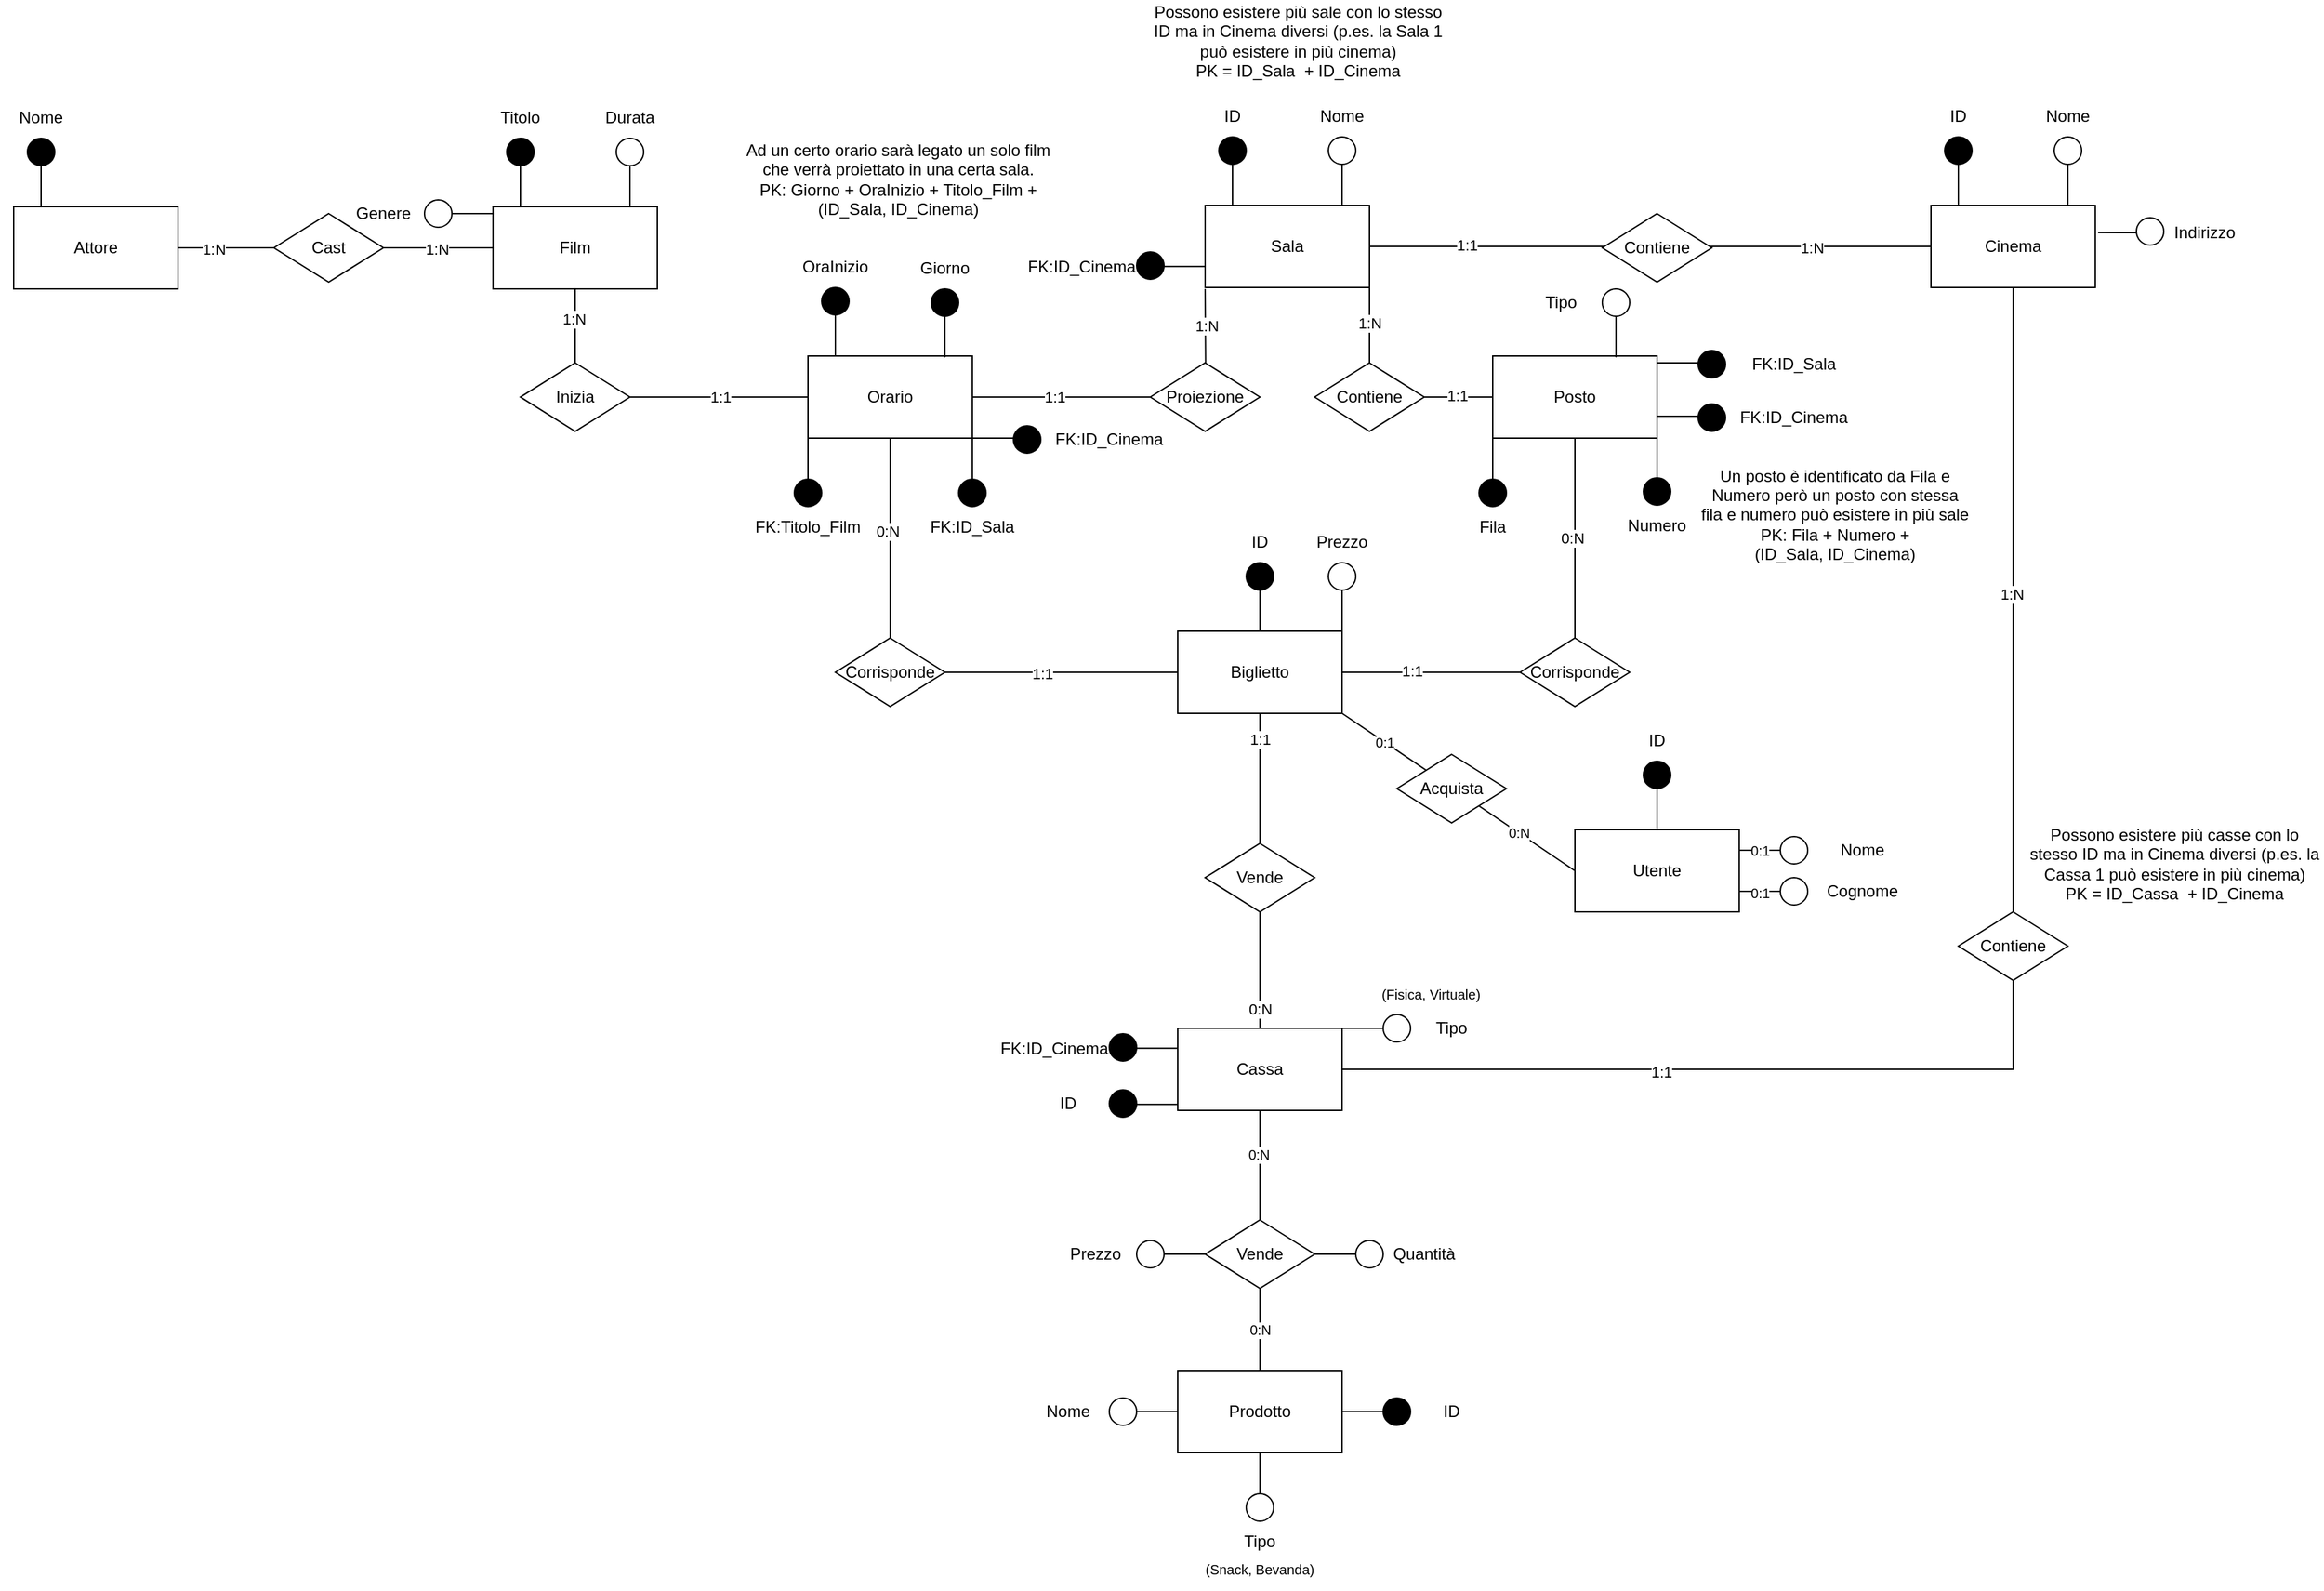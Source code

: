 <mxfile version="20.3.3" type="device"><diagram id="wFkquymltkzX7S7YUnjY" name="Pagina-1"><mxGraphModel dx="2620" dy="2234" grid="1" gridSize="10" guides="1" tooltips="1" connect="1" arrows="1" fold="1" page="1" pageScale="1" pageWidth="827" pageHeight="1169" math="0" shadow="0"><root><mxCell id="0"/><mxCell id="1" parent="0"/><mxCell id="ZTzvMHWbxm_uOTDRTk4E-1" value="Film" style="rounded=0;whiteSpace=wrap;html=1;" vertex="1" parent="1"><mxGeometry x="-80" y="130" width="120" height="60" as="geometry"/></mxCell><mxCell id="ZTzvMHWbxm_uOTDRTk4E-2" value="Sala" style="rounded=0;whiteSpace=wrap;html=1;" vertex="1" parent="1"><mxGeometry x="440" y="129" width="120" height="60" as="geometry"/></mxCell><mxCell id="ZTzvMHWbxm_uOTDRTk4E-3" value="Cassa" style="rounded=0;whiteSpace=wrap;html=1;" vertex="1" parent="1"><mxGeometry x="420" y="730" width="120" height="60" as="geometry"/></mxCell><mxCell id="ZTzvMHWbxm_uOTDRTk4E-4" value="Biglietto" style="rounded=0;whiteSpace=wrap;html=1;" vertex="1" parent="1"><mxGeometry x="420" y="440" width="120" height="60" as="geometry"/></mxCell><mxCell id="ZTzvMHWbxm_uOTDRTk4E-5" value="Orario" style="rounded=0;whiteSpace=wrap;html=1;" vertex="1" parent="1"><mxGeometry x="150" y="239" width="120" height="60" as="geometry"/></mxCell><mxCell id="ZTzvMHWbxm_uOTDRTk4E-6" value="Prodotto" style="rounded=0;whiteSpace=wrap;html=1;" vertex="1" parent="1"><mxGeometry x="420" y="980" width="120" height="60" as="geometry"/></mxCell><mxCell id="ZTzvMHWbxm_uOTDRTk4E-7" value="Utente" style="rounded=0;whiteSpace=wrap;html=1;" vertex="1" parent="1"><mxGeometry x="710" y="585" width="120" height="60" as="geometry"/></mxCell><mxCell id="ZTzvMHWbxm_uOTDRTk4E-8" value="" style="endArrow=none;html=1;rounded=0;" edge="1" parent="1"><mxGeometry width="50" height="50" relative="1" as="geometry"><mxPoint x="-60" y="130" as="sourcePoint"/><mxPoint x="-60" y="100" as="targetPoint"/></mxGeometry></mxCell><mxCell id="ZTzvMHWbxm_uOTDRTk4E-9" value="" style="ellipse;whiteSpace=wrap;html=1;aspect=fixed;fillColor=#000000;" vertex="1" parent="1"><mxGeometry x="-70" y="80" width="20" height="20" as="geometry"/></mxCell><mxCell id="ZTzvMHWbxm_uOTDRTk4E-10" value="Titolo" style="text;html=1;strokeColor=none;fillColor=none;align=center;verticalAlign=middle;whiteSpace=wrap;rounded=0;" vertex="1" parent="1"><mxGeometry x="-90" y="50" width="60" height="30" as="geometry"/></mxCell><mxCell id="ZTzvMHWbxm_uOTDRTk4E-12" value="" style="endArrow=none;html=1;rounded=0;" edge="1" parent="1"><mxGeometry width="50" height="50" relative="1" as="geometry"><mxPoint x="20" y="130" as="sourcePoint"/><mxPoint x="20" y="100" as="targetPoint"/></mxGeometry></mxCell><mxCell id="ZTzvMHWbxm_uOTDRTk4E-13" value="" style="ellipse;whiteSpace=wrap;html=1;aspect=fixed;" vertex="1" parent="1"><mxGeometry x="10" y="80" width="20" height="20" as="geometry"/></mxCell><mxCell id="ZTzvMHWbxm_uOTDRTk4E-14" value="Durata" style="text;html=1;strokeColor=none;fillColor=none;align=center;verticalAlign=middle;whiteSpace=wrap;rounded=0;" vertex="1" parent="1"><mxGeometry x="-10" y="50" width="60" height="30" as="geometry"/></mxCell><mxCell id="ZTzvMHWbxm_uOTDRTk4E-16" value="" style="ellipse;whiteSpace=wrap;html=1;aspect=fixed;" vertex="1" parent="1"><mxGeometry x="-130" y="125" width="20" height="20" as="geometry"/></mxCell><mxCell id="ZTzvMHWbxm_uOTDRTk4E-17" value="Genere" style="text;html=1;strokeColor=none;fillColor=none;align=center;verticalAlign=middle;whiteSpace=wrap;rounded=0;" vertex="1" parent="1"><mxGeometry x="-190" y="120" width="60" height="30" as="geometry"/></mxCell><mxCell id="ZTzvMHWbxm_uOTDRTk4E-18" value="" style="endArrow=none;html=1;rounded=0;" edge="1" parent="1"><mxGeometry width="50" height="50" relative="1" as="geometry"><mxPoint x="-110" y="135" as="sourcePoint"/><mxPoint x="-80" y="135" as="targetPoint"/></mxGeometry></mxCell><mxCell id="ZTzvMHWbxm_uOTDRTk4E-20" value="Attore" style="rounded=0;whiteSpace=wrap;html=1;" vertex="1" parent="1"><mxGeometry x="-430" y="130" width="120" height="60" as="geometry"/></mxCell><mxCell id="ZTzvMHWbxm_uOTDRTk4E-23" value="" style="endArrow=none;html=1;rounded=0;" edge="1" parent="1"><mxGeometry width="50" height="50" relative="1" as="geometry"><mxPoint x="-410" y="130" as="sourcePoint"/><mxPoint x="-410" y="100" as="targetPoint"/></mxGeometry></mxCell><mxCell id="ZTzvMHWbxm_uOTDRTk4E-24" value="" style="ellipse;whiteSpace=wrap;html=1;aspect=fixed;fillColor=#000000;" vertex="1" parent="1"><mxGeometry x="-420" y="80" width="20" height="20" as="geometry"/></mxCell><mxCell id="ZTzvMHWbxm_uOTDRTk4E-25" value="Nome" style="text;html=1;strokeColor=none;fillColor=none;align=center;verticalAlign=middle;whiteSpace=wrap;rounded=0;" vertex="1" parent="1"><mxGeometry x="-440" y="50" width="60" height="30" as="geometry"/></mxCell><mxCell id="ZTzvMHWbxm_uOTDRTk4E-26" value="" style="endArrow=none;html=1;rounded=0;exitX=1;exitY=0.5;exitDx=0;exitDy=0;entryX=0;entryY=0.5;entryDx=0;entryDy=0;" edge="1" parent="1" source="ZTzvMHWbxm_uOTDRTk4E-20" target="ZTzvMHWbxm_uOTDRTk4E-1"><mxGeometry width="50" height="50" relative="1" as="geometry"><mxPoint x="20" y="330" as="sourcePoint"/><mxPoint x="70" y="280" as="targetPoint"/></mxGeometry></mxCell><mxCell id="ZTzvMHWbxm_uOTDRTk4E-29" value="1:N" style="edgeLabel;html=1;align=center;verticalAlign=middle;resizable=0;points=[];" vertex="1" connectable="0" parent="ZTzvMHWbxm_uOTDRTk4E-26"><mxGeometry x="-0.776" y="2" relative="1" as="geometry"><mxPoint y="3" as="offset"/></mxGeometry></mxCell><mxCell id="ZTzvMHWbxm_uOTDRTk4E-30" value="1:N" style="edgeLabel;html=1;align=center;verticalAlign=middle;resizable=0;points=[];" vertex="1" connectable="0" parent="ZTzvMHWbxm_uOTDRTk4E-26"><mxGeometry x="0.645" y="-1" relative="1" as="geometry"><mxPoint as="offset"/></mxGeometry></mxCell><mxCell id="ZTzvMHWbxm_uOTDRTk4E-27" value="Cast" style="rhombus;whiteSpace=wrap;html=1;" vertex="1" parent="1"><mxGeometry x="-240" y="135" width="80" height="50" as="geometry"/></mxCell><mxCell id="ZTzvMHWbxm_uOTDRTk4E-31" value="" style="endArrow=none;html=1;rounded=0;" edge="1" parent="1"><mxGeometry width="50" height="50" relative="1" as="geometry"><mxPoint x="540" y="129" as="sourcePoint"/><mxPoint x="540" y="99" as="targetPoint"/></mxGeometry></mxCell><mxCell id="ZTzvMHWbxm_uOTDRTk4E-32" value="" style="ellipse;whiteSpace=wrap;html=1;aspect=fixed;" vertex="1" parent="1"><mxGeometry x="530" y="79" width="20" height="20" as="geometry"/></mxCell><mxCell id="ZTzvMHWbxm_uOTDRTk4E-33" value="Nome" style="text;html=1;strokeColor=none;fillColor=none;align=center;verticalAlign=middle;whiteSpace=wrap;rounded=0;" vertex="1" parent="1"><mxGeometry x="510" y="49" width="60" height="30" as="geometry"/></mxCell><mxCell id="ZTzvMHWbxm_uOTDRTk4E-34" value="" style="endArrow=none;html=1;rounded=0;" edge="1" parent="1"><mxGeometry width="50" height="50" relative="1" as="geometry"><mxPoint x="460" y="129" as="sourcePoint"/><mxPoint x="460" y="99" as="targetPoint"/></mxGeometry></mxCell><mxCell id="ZTzvMHWbxm_uOTDRTk4E-35" value="" style="ellipse;whiteSpace=wrap;html=1;aspect=fixed;fillColor=#000000;" vertex="1" parent="1"><mxGeometry x="450" y="79" width="20" height="20" as="geometry"/></mxCell><mxCell id="ZTzvMHWbxm_uOTDRTk4E-36" value="ID" style="text;html=1;strokeColor=none;fillColor=none;align=center;verticalAlign=middle;whiteSpace=wrap;rounded=0;" vertex="1" parent="1"><mxGeometry x="430" y="49" width="60" height="30" as="geometry"/></mxCell><mxCell id="ZTzvMHWbxm_uOTDRTk4E-37" value="Cinema" style="rounded=0;whiteSpace=wrap;html=1;" vertex="1" parent="1"><mxGeometry x="970" y="129" width="120" height="60" as="geometry"/></mxCell><mxCell id="ZTzvMHWbxm_uOTDRTk4E-38" value="" style="endArrow=none;html=1;rounded=0;" edge="1" parent="1"><mxGeometry width="50" height="50" relative="1" as="geometry"><mxPoint x="1070" y="129" as="sourcePoint"/><mxPoint x="1070" y="99" as="targetPoint"/></mxGeometry></mxCell><mxCell id="ZTzvMHWbxm_uOTDRTk4E-39" value="" style="ellipse;whiteSpace=wrap;html=1;aspect=fixed;" vertex="1" parent="1"><mxGeometry x="1060" y="79" width="20" height="20" as="geometry"/></mxCell><mxCell id="ZTzvMHWbxm_uOTDRTk4E-40" value="Nome" style="text;html=1;strokeColor=none;fillColor=none;align=center;verticalAlign=middle;whiteSpace=wrap;rounded=0;" vertex="1" parent="1"><mxGeometry x="1040" y="49" width="60" height="30" as="geometry"/></mxCell><mxCell id="ZTzvMHWbxm_uOTDRTk4E-41" value="" style="endArrow=none;html=1;rounded=0;" edge="1" parent="1"><mxGeometry width="50" height="50" relative="1" as="geometry"><mxPoint x="990" y="129" as="sourcePoint"/><mxPoint x="990" y="99" as="targetPoint"/></mxGeometry></mxCell><mxCell id="ZTzvMHWbxm_uOTDRTk4E-42" value="" style="ellipse;whiteSpace=wrap;html=1;aspect=fixed;fillColor=#000000;" vertex="1" parent="1"><mxGeometry x="980" y="79" width="20" height="20" as="geometry"/></mxCell><mxCell id="ZTzvMHWbxm_uOTDRTk4E-43" value="ID" style="text;html=1;strokeColor=none;fillColor=none;align=center;verticalAlign=middle;whiteSpace=wrap;rounded=0;" vertex="1" parent="1"><mxGeometry x="960" y="49" width="60" height="30" as="geometry"/></mxCell><mxCell id="ZTzvMHWbxm_uOTDRTk4E-44" value="" style="endArrow=none;html=1;rounded=0;exitX=1.017;exitY=0.331;exitDx=0;exitDy=0;exitPerimeter=0;" edge="1" parent="1" source="ZTzvMHWbxm_uOTDRTk4E-37"><mxGeometry width="50" height="50" relative="1" as="geometry"><mxPoint x="1090" y="259" as="sourcePoint"/><mxPoint x="1120" y="149" as="targetPoint"/></mxGeometry></mxCell><mxCell id="ZTzvMHWbxm_uOTDRTk4E-45" value="" style="ellipse;whiteSpace=wrap;html=1;aspect=fixed;" vertex="1" parent="1"><mxGeometry x="1120" y="138" width="20" height="20" as="geometry"/></mxCell><mxCell id="ZTzvMHWbxm_uOTDRTk4E-46" value="Indirizzo" style="text;html=1;strokeColor=none;fillColor=none;align=center;verticalAlign=middle;whiteSpace=wrap;rounded=0;" vertex="1" parent="1"><mxGeometry x="1140" y="134" width="60" height="30" as="geometry"/></mxCell><mxCell id="ZTzvMHWbxm_uOTDRTk4E-51" value="Possono esistere più sale con lo stesso ID ma in Cinema diversi (p.es. la Sala 1 può esistere in più cinema)&lt;br&gt;PK = ID_Sala&amp;nbsp; + ID_Cinema" style="text;html=1;strokeColor=none;fillColor=none;align=center;verticalAlign=middle;whiteSpace=wrap;rounded=0;" vertex="1" parent="1"><mxGeometry x="400" y="-21" width="216" height="60" as="geometry"/></mxCell><mxCell id="ZTzvMHWbxm_uOTDRTk4E-54" value="FK:ID_Cinema" style="text;html=1;strokeColor=none;fillColor=none;align=center;verticalAlign=middle;whiteSpace=wrap;rounded=0;" vertex="1" parent="1"><mxGeometry x="320" y="159" width="60" height="30" as="geometry"/></mxCell><mxCell id="ZTzvMHWbxm_uOTDRTk4E-55" value="" style="endArrow=none;html=1;rounded=0;" edge="1" parent="1"><mxGeometry width="50" height="50" relative="1" as="geometry"><mxPoint x="170" y="239" as="sourcePoint"/><mxPoint x="170" y="209" as="targetPoint"/></mxGeometry></mxCell><mxCell id="ZTzvMHWbxm_uOTDRTk4E-56" value="" style="ellipse;whiteSpace=wrap;html=1;aspect=fixed;fillColor=#000000;" vertex="1" parent="1"><mxGeometry x="160" y="189" width="20" height="20" as="geometry"/></mxCell><mxCell id="ZTzvMHWbxm_uOTDRTk4E-57" value="OraInizio" style="text;html=1;strokeColor=none;fillColor=none;align=center;verticalAlign=middle;whiteSpace=wrap;rounded=0;" vertex="1" parent="1"><mxGeometry x="140" y="159" width="60" height="30" as="geometry"/></mxCell><mxCell id="ZTzvMHWbxm_uOTDRTk4E-59" value="" style="endArrow=none;html=1;rounded=0;exitX=1;exitY=0.5;exitDx=0;exitDy=0;edgeStyle=orthogonalEdgeStyle;" edge="1" parent="1" source="ZTzvMHWbxm_uOTDRTk4E-5"><mxGeometry width="50" height="50" relative="1" as="geometry"><mxPoint x="450" y="350" as="sourcePoint"/><mxPoint x="440" y="190" as="targetPoint"/></mxGeometry></mxCell><mxCell id="ZTzvMHWbxm_uOTDRTk4E-65" value="1:N" style="edgeLabel;html=1;align=center;verticalAlign=middle;resizable=0;points=[];" vertex="1" connectable="0" parent="ZTzvMHWbxm_uOTDRTk4E-59"><mxGeometry x="0.786" y="-1" relative="1" as="geometry"><mxPoint as="offset"/></mxGeometry></mxCell><mxCell id="ZTzvMHWbxm_uOTDRTk4E-67" value="1:1" style="edgeLabel;html=1;align=center;verticalAlign=middle;resizable=0;points=[];" vertex="1" connectable="0" parent="ZTzvMHWbxm_uOTDRTk4E-59"><mxGeometry x="-0.521" y="-2" relative="1" as="geometry"><mxPoint y="-2" as="offset"/></mxGeometry></mxCell><mxCell id="ZTzvMHWbxm_uOTDRTk4E-60" value="" style="endArrow=none;html=1;rounded=0;exitX=0;exitY=0.5;exitDx=0;exitDy=0;entryX=0.5;entryY=1;entryDx=0;entryDy=0;edgeStyle=orthogonalEdgeStyle;" edge="1" parent="1" source="ZTzvMHWbxm_uOTDRTk4E-5" target="ZTzvMHWbxm_uOTDRTk4E-1"><mxGeometry width="50" height="50" relative="1" as="geometry"><mxPoint x="320" y="340" as="sourcePoint"/><mxPoint x="370" y="290" as="targetPoint"/></mxGeometry></mxCell><mxCell id="ZTzvMHWbxm_uOTDRTk4E-64" value="1:N" style="edgeLabel;html=1;align=center;verticalAlign=middle;resizable=0;points=[];" vertex="1" connectable="0" parent="ZTzvMHWbxm_uOTDRTk4E-60"><mxGeometry x="0.827" y="-3" relative="1" as="geometry"><mxPoint x="-4" as="offset"/></mxGeometry></mxCell><mxCell id="ZTzvMHWbxm_uOTDRTk4E-66" value="1:1" style="edgeLabel;html=1;align=center;verticalAlign=middle;resizable=0;points=[];" vertex="1" connectable="0" parent="ZTzvMHWbxm_uOTDRTk4E-60"><mxGeometry x="-0.485" relative="1" as="geometry"><mxPoint as="offset"/></mxGeometry></mxCell><mxCell id="ZTzvMHWbxm_uOTDRTk4E-61" value="Inizia" style="rhombus;whiteSpace=wrap;html=1;" vertex="1" parent="1"><mxGeometry x="-60" y="244" width="80" height="50" as="geometry"/></mxCell><mxCell id="ZTzvMHWbxm_uOTDRTk4E-62" value="Proiezione" style="rhombus;whiteSpace=wrap;html=1;" vertex="1" parent="1"><mxGeometry x="400" y="244" width="80" height="50" as="geometry"/></mxCell><mxCell id="ZTzvMHWbxm_uOTDRTk4E-71" value="" style="endArrow=none;html=1;rounded=0;" edge="1" parent="1"><mxGeometry width="50" height="50" relative="1" as="geometry"><mxPoint x="270" y="329" as="sourcePoint"/><mxPoint x="270" y="299" as="targetPoint"/></mxGeometry></mxCell><mxCell id="ZTzvMHWbxm_uOTDRTk4E-72" value="" style="ellipse;whiteSpace=wrap;html=1;aspect=fixed;fillColor=#000000;" vertex="1" parent="1"><mxGeometry x="260" y="329" width="20" height="20" as="geometry"/></mxCell><mxCell id="ZTzvMHWbxm_uOTDRTk4E-73" value="" style="endArrow=none;html=1;rounded=0;" edge="1" parent="1"><mxGeometry width="50" height="50" relative="1" as="geometry"><mxPoint x="150" y="329" as="sourcePoint"/><mxPoint x="150" y="299" as="targetPoint"/></mxGeometry></mxCell><mxCell id="ZTzvMHWbxm_uOTDRTk4E-74" value="" style="ellipse;whiteSpace=wrap;html=1;aspect=fixed;fillColor=#000000;" vertex="1" parent="1"><mxGeometry x="140" y="329" width="20" height="20" as="geometry"/></mxCell><mxCell id="ZTzvMHWbxm_uOTDRTk4E-75" value="FK:Titolo_Film" style="text;html=1;strokeColor=none;fillColor=none;align=center;verticalAlign=middle;whiteSpace=wrap;rounded=0;" vertex="1" parent="1"><mxGeometry x="120" y="349" width="60" height="30" as="geometry"/></mxCell><mxCell id="ZTzvMHWbxm_uOTDRTk4E-76" value="FK:ID_Sala" style="text;html=1;strokeColor=none;fillColor=none;align=center;verticalAlign=middle;whiteSpace=wrap;rounded=0;" vertex="1" parent="1"><mxGeometry x="240" y="349" width="60" height="30" as="geometry"/></mxCell><mxCell id="ZTzvMHWbxm_uOTDRTk4E-77" value="Ad un certo orario sarà legato un solo film che verrà proiettato in una certa sala.&lt;br&gt;PK: Giorno + OraInizio + Titolo_Film +&lt;br&gt;(ID_Sala, ID_Cinema)" style="text;html=1;strokeColor=none;fillColor=none;align=center;verticalAlign=middle;whiteSpace=wrap;rounded=0;" vertex="1" parent="1"><mxGeometry x="102" y="70" width="228" height="80" as="geometry"/></mxCell><mxCell id="ZTzvMHWbxm_uOTDRTk4E-79" value="" style="ellipse;whiteSpace=wrap;html=1;aspect=fixed;fillColor=#000000;" vertex="1" parent="1"><mxGeometry x="300" y="290" width="20" height="20" as="geometry"/></mxCell><mxCell id="ZTzvMHWbxm_uOTDRTk4E-80" value="FK:ID_Cinema" style="text;html=1;strokeColor=none;fillColor=none;align=center;verticalAlign=middle;whiteSpace=wrap;rounded=0;" vertex="1" parent="1"><mxGeometry x="360" y="285" width="20" height="30" as="geometry"/></mxCell><mxCell id="ZTzvMHWbxm_uOTDRTk4E-81" value="" style="endArrow=none;html=1;rounded=0;exitX=1;exitY=1;exitDx=0;exitDy=0;" edge="1" parent="1" source="ZTzvMHWbxm_uOTDRTk4E-5"><mxGeometry width="50" height="50" relative="1" as="geometry"><mxPoint x="370" y="320" as="sourcePoint"/><mxPoint x="300" y="299" as="targetPoint"/></mxGeometry></mxCell><mxCell id="ZTzvMHWbxm_uOTDRTk4E-82" value="" style="endArrow=none;html=1;rounded=0;" edge="1" parent="1"><mxGeometry width="50" height="50" relative="1" as="geometry"><mxPoint x="250" y="240" as="sourcePoint"/><mxPoint x="250" y="210" as="targetPoint"/></mxGeometry></mxCell><mxCell id="ZTzvMHWbxm_uOTDRTk4E-83" value="" style="ellipse;whiteSpace=wrap;html=1;aspect=fixed;fillColor=#000000;" vertex="1" parent="1"><mxGeometry x="240" y="190" width="20" height="20" as="geometry"/></mxCell><mxCell id="ZTzvMHWbxm_uOTDRTk4E-84" value="Giorno" style="text;html=1;strokeColor=none;fillColor=none;align=center;verticalAlign=middle;whiteSpace=wrap;rounded=0;" vertex="1" parent="1"><mxGeometry x="220" y="160" width="60" height="30" as="geometry"/></mxCell><mxCell id="ZTzvMHWbxm_uOTDRTk4E-89" value="Posto" style="rounded=0;whiteSpace=wrap;html=1;fillColor=#FFFFFF;" vertex="1" parent="1"><mxGeometry x="650" y="239" width="120" height="60" as="geometry"/></mxCell><mxCell id="ZTzvMHWbxm_uOTDRTk4E-94" value="" style="endArrow=none;html=1;rounded=0;" edge="1" parent="1"><mxGeometry width="50" height="50" relative="1" as="geometry"><mxPoint x="650" y="329" as="sourcePoint"/><mxPoint x="650" y="299" as="targetPoint"/></mxGeometry></mxCell><mxCell id="ZTzvMHWbxm_uOTDRTk4E-95" value="" style="ellipse;whiteSpace=wrap;html=1;aspect=fixed;fillColor=#000000;" vertex="1" parent="1"><mxGeometry x="640" y="329" width="20" height="20" as="geometry"/></mxCell><mxCell id="ZTzvMHWbxm_uOTDRTk4E-96" value="Fila" style="text;html=1;strokeColor=none;fillColor=none;align=center;verticalAlign=middle;whiteSpace=wrap;rounded=0;" vertex="1" parent="1"><mxGeometry x="620" y="349" width="60" height="30" as="geometry"/></mxCell><mxCell id="ZTzvMHWbxm_uOTDRTk4E-97" value="" style="endArrow=none;html=1;rounded=0;" edge="1" parent="1"><mxGeometry width="50" height="50" relative="1" as="geometry"><mxPoint x="770" y="328" as="sourcePoint"/><mxPoint x="770" y="298" as="targetPoint"/></mxGeometry></mxCell><mxCell id="ZTzvMHWbxm_uOTDRTk4E-98" value="" style="ellipse;whiteSpace=wrap;html=1;aspect=fixed;fillColor=#000000;" vertex="1" parent="1"><mxGeometry x="760" y="328" width="20" height="20" as="geometry"/></mxCell><mxCell id="ZTzvMHWbxm_uOTDRTk4E-99" value="Numero" style="text;html=1;strokeColor=none;fillColor=none;align=center;verticalAlign=middle;whiteSpace=wrap;rounded=0;" vertex="1" parent="1"><mxGeometry x="740" y="348" width="60" height="30" as="geometry"/></mxCell><mxCell id="ZTzvMHWbxm_uOTDRTk4E-100" value="" style="endArrow=none;html=1;rounded=0;entryX=0;entryY=0.5;entryDx=0;entryDy=0;exitX=1;exitY=1;exitDx=0;exitDy=0;edgeStyle=orthogonalEdgeStyle;" edge="1" parent="1" source="ZTzvMHWbxm_uOTDRTk4E-2" target="ZTzvMHWbxm_uOTDRTk4E-89"><mxGeometry width="50" height="50" relative="1" as="geometry"><mxPoint x="790" y="329" as="sourcePoint"/><mxPoint x="840" y="279" as="targetPoint"/></mxGeometry></mxCell><mxCell id="ZTzvMHWbxm_uOTDRTk4E-105" value="1:N" style="edgeLabel;html=1;align=center;verticalAlign=middle;resizable=0;points=[];" vertex="1" connectable="0" parent="ZTzvMHWbxm_uOTDRTk4E-100"><mxGeometry x="-0.697" relative="1" as="geometry"><mxPoint as="offset"/></mxGeometry></mxCell><mxCell id="ZTzvMHWbxm_uOTDRTk4E-106" value="1:1" style="edgeLabel;html=1;align=center;verticalAlign=middle;resizable=0;points=[];" vertex="1" connectable="0" parent="ZTzvMHWbxm_uOTDRTk4E-100"><mxGeometry x="0.69" y="1" relative="1" as="geometry"><mxPoint as="offset"/></mxGeometry></mxCell><mxCell id="ZTzvMHWbxm_uOTDRTk4E-102" value="" style="endArrow=none;html=1;rounded=0;exitX=1;exitY=1;exitDx=0;exitDy=0;" edge="1" parent="1"><mxGeometry width="50" height="50" relative="1" as="geometry"><mxPoint x="410" y="173.66" as="sourcePoint"/><mxPoint x="440" y="173.66" as="targetPoint"/></mxGeometry></mxCell><mxCell id="ZTzvMHWbxm_uOTDRTk4E-103" value="" style="ellipse;whiteSpace=wrap;html=1;aspect=fixed;fillColor=#000000;" vertex="1" parent="1"><mxGeometry x="390" y="163" width="20" height="20" as="geometry"/></mxCell><mxCell id="ZTzvMHWbxm_uOTDRTk4E-104" value="Contiene" style="rhombus;whiteSpace=wrap;html=1;" vertex="1" parent="1"><mxGeometry x="520" y="244" width="80" height="50" as="geometry"/></mxCell><mxCell id="ZTzvMHWbxm_uOTDRTk4E-107" value="" style="ellipse;whiteSpace=wrap;html=1;aspect=fixed;fillColor=#000000;" vertex="1" parent="1"><mxGeometry x="800" y="274" width="20" height="20" as="geometry"/></mxCell><mxCell id="ZTzvMHWbxm_uOTDRTk4E-108" value="FK:ID_Cinema" style="text;html=1;strokeColor=none;fillColor=none;align=center;verticalAlign=middle;whiteSpace=wrap;rounded=0;" vertex="1" parent="1"><mxGeometry x="860" y="269" width="20" height="30" as="geometry"/></mxCell><mxCell id="ZTzvMHWbxm_uOTDRTk4E-109" value="" style="endArrow=none;html=1;rounded=0;exitX=1;exitY=1;exitDx=0;exitDy=0;" edge="1" parent="1"><mxGeometry width="50" height="50" relative="1" as="geometry"><mxPoint x="770" y="283" as="sourcePoint"/><mxPoint x="800" y="283" as="targetPoint"/></mxGeometry></mxCell><mxCell id="ZTzvMHWbxm_uOTDRTk4E-110" value="" style="ellipse;whiteSpace=wrap;html=1;aspect=fixed;fillColor=#000000;" vertex="1" parent="1"><mxGeometry x="800" y="235" width="20" height="20" as="geometry"/></mxCell><mxCell id="ZTzvMHWbxm_uOTDRTk4E-111" value="FK:ID_Sala" style="text;html=1;strokeColor=none;fillColor=none;align=center;verticalAlign=middle;whiteSpace=wrap;rounded=0;" vertex="1" parent="1"><mxGeometry x="860" y="230" width="20" height="30" as="geometry"/></mxCell><mxCell id="ZTzvMHWbxm_uOTDRTk4E-112" value="" style="endArrow=none;html=1;rounded=0;exitX=1;exitY=1;exitDx=0;exitDy=0;" edge="1" parent="1"><mxGeometry width="50" height="50" relative="1" as="geometry"><mxPoint x="770" y="244" as="sourcePoint"/><mxPoint x="800" y="244" as="targetPoint"/></mxGeometry></mxCell><mxCell id="ZTzvMHWbxm_uOTDRTk4E-113" value="Un posto è identificato da Fila e Numero però un posto con stessa fila e numero può esistere in più sale&lt;br&gt;PK: Fila + Numero +&lt;br&gt;(ID_Sala, ID_Cinema)" style="text;html=1;strokeColor=none;fillColor=none;align=center;verticalAlign=middle;whiteSpace=wrap;rounded=0;" vertex="1" parent="1"><mxGeometry x="800" y="315" width="200" height="80" as="geometry"/></mxCell><mxCell id="ZTzvMHWbxm_uOTDRTk4E-116" value="" style="endArrow=none;html=1;rounded=0;" edge="1" parent="1"><mxGeometry width="50" height="50" relative="1" as="geometry"><mxPoint x="480" y="440" as="sourcePoint"/><mxPoint x="480" y="410.0" as="targetPoint"/></mxGeometry></mxCell><mxCell id="ZTzvMHWbxm_uOTDRTk4E-117" value="" style="ellipse;whiteSpace=wrap;html=1;aspect=fixed;fillColor=#000000;" vertex="1" parent="1"><mxGeometry x="470" y="390" width="20" height="20" as="geometry"/></mxCell><mxCell id="ZTzvMHWbxm_uOTDRTk4E-118" value="ID" style="text;html=1;strokeColor=none;fillColor=none;align=center;verticalAlign=middle;whiteSpace=wrap;rounded=0;" vertex="1" parent="1"><mxGeometry x="450" y="360" width="60" height="30" as="geometry"/></mxCell><mxCell id="ZTzvMHWbxm_uOTDRTk4E-119" value="" style="endArrow=none;html=1;rounded=0;exitX=0;exitY=0.5;exitDx=0;exitDy=0;entryX=0.5;entryY=1;entryDx=0;entryDy=0;edgeStyle=orthogonalEdgeStyle;" edge="1" parent="1" source="ZTzvMHWbxm_uOTDRTk4E-4" target="ZTzvMHWbxm_uOTDRTk4E-5"><mxGeometry width="50" height="50" relative="1" as="geometry"><mxPoint x="620" y="420" as="sourcePoint"/><mxPoint x="670" y="370" as="targetPoint"/></mxGeometry></mxCell><mxCell id="ZTzvMHWbxm_uOTDRTk4E-124" value="1:1" style="edgeLabel;html=1;align=center;verticalAlign=middle;resizable=0;points=[];" vertex="1" connectable="0" parent="ZTzvMHWbxm_uOTDRTk4E-119"><mxGeometry x="-0.48" y="1" relative="1" as="geometry"><mxPoint as="offset"/></mxGeometry></mxCell><mxCell id="ZTzvMHWbxm_uOTDRTk4E-125" value="0:N" style="edgeLabel;html=1;align=center;verticalAlign=middle;resizable=0;points=[];" vertex="1" connectable="0" parent="ZTzvMHWbxm_uOTDRTk4E-119"><mxGeometry x="0.643" y="2" relative="1" as="geometry"><mxPoint as="offset"/></mxGeometry></mxCell><mxCell id="ZTzvMHWbxm_uOTDRTk4E-120" value="" style="endArrow=none;html=1;rounded=0;exitX=1;exitY=0.5;exitDx=0;exitDy=0;entryX=0.5;entryY=1;entryDx=0;entryDy=0;edgeStyle=orthogonalEdgeStyle;" edge="1" parent="1" source="ZTzvMHWbxm_uOTDRTk4E-4" target="ZTzvMHWbxm_uOTDRTk4E-89"><mxGeometry width="50" height="50" relative="1" as="geometry"><mxPoint x="620" y="420" as="sourcePoint"/><mxPoint x="670" y="370" as="targetPoint"/><Array as="points"><mxPoint x="710" y="470"/></Array></mxGeometry></mxCell><mxCell id="ZTzvMHWbxm_uOTDRTk4E-123" value="1:1" style="edgeLabel;html=1;align=center;verticalAlign=middle;resizable=0;points=[];" vertex="1" connectable="0" parent="ZTzvMHWbxm_uOTDRTk4E-120"><mxGeometry x="-0.703" y="1" relative="1" as="geometry"><mxPoint as="offset"/></mxGeometry></mxCell><mxCell id="ZTzvMHWbxm_uOTDRTk4E-126" value="0:N" style="edgeLabel;html=1;align=center;verticalAlign=middle;resizable=0;points=[];" vertex="1" connectable="0" parent="ZTzvMHWbxm_uOTDRTk4E-120"><mxGeometry x="0.573" y="2" relative="1" as="geometry"><mxPoint as="offset"/></mxGeometry></mxCell><mxCell id="ZTzvMHWbxm_uOTDRTk4E-121" value="Corrisponde" style="rhombus;whiteSpace=wrap;html=1;" vertex="1" parent="1"><mxGeometry x="170" y="445" width="80" height="50" as="geometry"/></mxCell><mxCell id="ZTzvMHWbxm_uOTDRTk4E-122" value="Corrisponde" style="rhombus;whiteSpace=wrap;html=1;" vertex="1" parent="1"><mxGeometry x="670" y="445" width="80" height="50" as="geometry"/></mxCell><mxCell id="ZTzvMHWbxm_uOTDRTk4E-127" value="" style="endArrow=none;html=1;rounded=0;" edge="1" parent="1"><mxGeometry width="50" height="50" relative="1" as="geometry"><mxPoint x="540" y="440" as="sourcePoint"/><mxPoint x="540" y="410" as="targetPoint"/></mxGeometry></mxCell><mxCell id="ZTzvMHWbxm_uOTDRTk4E-128" value="" style="ellipse;whiteSpace=wrap;html=1;aspect=fixed;" vertex="1" parent="1"><mxGeometry x="530" y="390" width="20" height="20" as="geometry"/></mxCell><mxCell id="ZTzvMHWbxm_uOTDRTk4E-129" value="Prezzo" style="text;html=1;strokeColor=none;fillColor=none;align=center;verticalAlign=middle;whiteSpace=wrap;rounded=0;" vertex="1" parent="1"><mxGeometry x="510" y="360" width="60" height="30" as="geometry"/></mxCell><mxCell id="ZTzvMHWbxm_uOTDRTk4E-130" value="" style="endArrow=none;html=1;rounded=0;" edge="1" parent="1"><mxGeometry width="50" height="50" relative="1" as="geometry"><mxPoint x="740" y="240" as="sourcePoint"/><mxPoint x="740" y="210" as="targetPoint"/></mxGeometry></mxCell><mxCell id="ZTzvMHWbxm_uOTDRTk4E-131" value="" style="ellipse;whiteSpace=wrap;html=1;aspect=fixed;" vertex="1" parent="1"><mxGeometry x="730" y="190" width="20" height="20" as="geometry"/></mxCell><mxCell id="ZTzvMHWbxm_uOTDRTk4E-132" value="Tipo" style="text;html=1;strokeColor=none;fillColor=none;align=center;verticalAlign=middle;whiteSpace=wrap;rounded=0;" vertex="1" parent="1"><mxGeometry x="670" y="185" width="60" height="30" as="geometry"/></mxCell><mxCell id="ZTzvMHWbxm_uOTDRTk4E-134" value="" style="endArrow=none;html=1;rounded=0;exitX=1;exitY=1;exitDx=0;exitDy=0;" edge="1" parent="1"><mxGeometry width="50" height="50" relative="1" as="geometry"><mxPoint x="390" y="785.66" as="sourcePoint"/><mxPoint x="420" y="785.66" as="targetPoint"/></mxGeometry></mxCell><mxCell id="ZTzvMHWbxm_uOTDRTk4E-135" value="" style="ellipse;whiteSpace=wrap;html=1;aspect=fixed;fillColor=#000000;" vertex="1" parent="1"><mxGeometry x="370" y="775" width="20" height="20" as="geometry"/></mxCell><mxCell id="ZTzvMHWbxm_uOTDRTk4E-136" value="ID" style="text;html=1;strokeColor=none;fillColor=none;align=center;verticalAlign=middle;whiteSpace=wrap;rounded=0;" vertex="1" parent="1"><mxGeometry x="310" y="770" width="60" height="30" as="geometry"/></mxCell><mxCell id="ZTzvMHWbxm_uOTDRTk4E-137" value="" style="endArrow=none;html=1;rounded=0;exitX=1;exitY=0.5;exitDx=0;exitDy=0;entryX=0;entryY=0.5;entryDx=0;entryDy=0;" edge="1" parent="1" source="ZTzvMHWbxm_uOTDRTk4E-2" target="ZTzvMHWbxm_uOTDRTk4E-37"><mxGeometry width="50" height="50" relative="1" as="geometry"><mxPoint x="690" y="450" as="sourcePoint"/><mxPoint x="740" y="400" as="targetPoint"/></mxGeometry></mxCell><mxCell id="ZTzvMHWbxm_uOTDRTk4E-139" value="1:1" style="edgeLabel;html=1;align=center;verticalAlign=middle;resizable=0;points=[];" vertex="1" connectable="0" parent="ZTzvMHWbxm_uOTDRTk4E-137"><mxGeometry x="-0.655" y="1" relative="1" as="geometry"><mxPoint as="offset"/></mxGeometry></mxCell><mxCell id="ZTzvMHWbxm_uOTDRTk4E-140" value="1:N" style="edgeLabel;html=1;align=center;verticalAlign=middle;resizable=0;points=[];" vertex="1" connectable="0" parent="ZTzvMHWbxm_uOTDRTk4E-137"><mxGeometry x="0.576" y="-1" relative="1" as="geometry"><mxPoint as="offset"/></mxGeometry></mxCell><mxCell id="ZTzvMHWbxm_uOTDRTk4E-138" value="Contiene" style="rhombus;whiteSpace=wrap;html=1;" vertex="1" parent="1"><mxGeometry x="730" y="135" width="80" height="50" as="geometry"/></mxCell><mxCell id="ZTzvMHWbxm_uOTDRTk4E-141" value="" style="endArrow=none;html=1;rounded=0;exitX=1;exitY=0.5;exitDx=0;exitDy=0;entryX=0.5;entryY=1;entryDx=0;entryDy=0;edgeStyle=orthogonalEdgeStyle;" edge="1" parent="1" source="ZTzvMHWbxm_uOTDRTk4E-3" target="ZTzvMHWbxm_uOTDRTk4E-37"><mxGeometry width="50" height="50" relative="1" as="geometry"><mxPoint x="760" y="570" as="sourcePoint"/><mxPoint x="810" y="520" as="targetPoint"/></mxGeometry></mxCell><mxCell id="ZTzvMHWbxm_uOTDRTk4E-143" value="1:N" style="edgeLabel;html=1;align=center;verticalAlign=middle;resizable=0;points=[];" vertex="1" connectable="0" parent="ZTzvMHWbxm_uOTDRTk4E-141"><mxGeometry x="0.579" y="1" relative="1" as="geometry"><mxPoint as="offset"/></mxGeometry></mxCell><mxCell id="ZTzvMHWbxm_uOTDRTk4E-144" value="1:1" style="edgeLabel;html=1;align=center;verticalAlign=middle;resizable=0;points=[];" vertex="1" connectable="0" parent="ZTzvMHWbxm_uOTDRTk4E-141"><mxGeometry x="-0.561" y="-2" relative="1" as="geometry"><mxPoint as="offset"/></mxGeometry></mxCell><mxCell id="ZTzvMHWbxm_uOTDRTk4E-142" value="Contiene" style="rhombus;whiteSpace=wrap;html=1;" vertex="1" parent="1"><mxGeometry x="990" y="645" width="80" height="50" as="geometry"/></mxCell><mxCell id="ZTzvMHWbxm_uOTDRTk4E-145" value="FK:ID_Cinema" style="text;html=1;strokeColor=none;fillColor=none;align=center;verticalAlign=middle;whiteSpace=wrap;rounded=0;" vertex="1" parent="1"><mxGeometry x="300" y="730" width="60" height="30" as="geometry"/></mxCell><mxCell id="ZTzvMHWbxm_uOTDRTk4E-146" value="" style="endArrow=none;html=1;rounded=0;exitX=1;exitY=1;exitDx=0;exitDy=0;" edge="1" parent="1"><mxGeometry width="50" height="50" relative="1" as="geometry"><mxPoint x="390" y="744.66" as="sourcePoint"/><mxPoint x="420" y="744.66" as="targetPoint"/></mxGeometry></mxCell><mxCell id="ZTzvMHWbxm_uOTDRTk4E-147" value="" style="ellipse;whiteSpace=wrap;html=1;aspect=fixed;fillColor=#000000;" vertex="1" parent="1"><mxGeometry x="370" y="734" width="20" height="20" as="geometry"/></mxCell><mxCell id="ZTzvMHWbxm_uOTDRTk4E-149" value="Possono esistere più casse con lo stesso ID ma in Cinema diversi (p.es. la Cassa 1 può esistere in più cinema)&lt;br&gt;PK = ID_Cassa&amp;nbsp; + ID_Cinema" style="text;html=1;strokeColor=none;fillColor=none;align=center;verticalAlign=middle;whiteSpace=wrap;rounded=0;" vertex="1" parent="1"><mxGeometry x="1040" y="580" width="216" height="60" as="geometry"/></mxCell><mxCell id="ZTzvMHWbxm_uOTDRTk4E-150" value="" style="endArrow=none;html=1;rounded=0;exitX=0.5;exitY=0;exitDx=0;exitDy=0;entryX=0.5;entryY=1;entryDx=0;entryDy=0;startArrow=none;" edge="1" parent="1" source="ZTzvMHWbxm_uOTDRTk4E-151" target="ZTzvMHWbxm_uOTDRTk4E-4"><mxGeometry width="50" height="50" relative="1" as="geometry"><mxPoint x="690" y="520" as="sourcePoint"/><mxPoint x="740" y="470" as="targetPoint"/></mxGeometry></mxCell><mxCell id="ZTzvMHWbxm_uOTDRTk4E-153" value="1:1" style="edgeLabel;html=1;align=center;verticalAlign=middle;resizable=0;points=[];" vertex="1" connectable="0" parent="ZTzvMHWbxm_uOTDRTk4E-150"><mxGeometry x="0.613" y="3" relative="1" as="geometry"><mxPoint x="3" as="offset"/></mxGeometry></mxCell><mxCell id="ZTzvMHWbxm_uOTDRTk4E-154" value="" style="endArrow=none;html=1;rounded=0;exitX=1;exitY=0;exitDx=0;exitDy=0;" edge="1" parent="1" source="ZTzvMHWbxm_uOTDRTk4E-3"><mxGeometry width="50" height="50" relative="1" as="geometry"><mxPoint x="710" y="620" as="sourcePoint"/><mxPoint x="570" y="730" as="targetPoint"/></mxGeometry></mxCell><mxCell id="ZTzvMHWbxm_uOTDRTk4E-155" value="" style="ellipse;whiteSpace=wrap;html=1;aspect=fixed;" vertex="1" parent="1"><mxGeometry x="570" y="720" width="20" height="20" as="geometry"/></mxCell><mxCell id="ZTzvMHWbxm_uOTDRTk4E-156" value="Tipo" style="text;html=1;strokeColor=none;fillColor=none;align=center;verticalAlign=middle;whiteSpace=wrap;rounded=0;" vertex="1" parent="1"><mxGeometry x="590" y="715" width="60" height="30" as="geometry"/></mxCell><mxCell id="ZTzvMHWbxm_uOTDRTk4E-157" value="(Fisica, Virtuale)" style="text;html=1;strokeColor=none;fillColor=none;align=center;verticalAlign=middle;whiteSpace=wrap;rounded=0;fontSize=10;" vertex="1" parent="1"><mxGeometry x="560" y="690" width="90" height="30" as="geometry"/></mxCell><mxCell id="ZTzvMHWbxm_uOTDRTk4E-151" value="Vende" style="rhombus;whiteSpace=wrap;html=1;" vertex="1" parent="1"><mxGeometry x="440" y="595" width="80" height="50" as="geometry"/></mxCell><mxCell id="ZTzvMHWbxm_uOTDRTk4E-158" value="" style="endArrow=none;html=1;rounded=0;exitX=0.5;exitY=0;exitDx=0;exitDy=0;entryX=0.5;entryY=1;entryDx=0;entryDy=0;" edge="1" parent="1" source="ZTzvMHWbxm_uOTDRTk4E-3" target="ZTzvMHWbxm_uOTDRTk4E-151"><mxGeometry width="50" height="50" relative="1" as="geometry"><mxPoint x="480" y="730" as="sourcePoint"/><mxPoint x="480" y="500" as="targetPoint"/></mxGeometry></mxCell><mxCell id="ZTzvMHWbxm_uOTDRTk4E-159" value="0:N" style="edgeLabel;html=1;align=center;verticalAlign=middle;resizable=0;points=[];" vertex="1" connectable="0" parent="ZTzvMHWbxm_uOTDRTk4E-158"><mxGeometry x="-0.649" relative="1" as="geometry"><mxPoint y="1" as="offset"/></mxGeometry></mxCell><mxCell id="ZTzvMHWbxm_uOTDRTk4E-161" value="" style="endArrow=none;html=1;rounded=0;fontSize=10;entryX=0;entryY=0.5;entryDx=0;entryDy=0;exitX=1;exitY=1;exitDx=0;exitDy=0;" edge="1" parent="1" source="ZTzvMHWbxm_uOTDRTk4E-4" target="ZTzvMHWbxm_uOTDRTk4E-7"><mxGeometry width="50" height="50" relative="1" as="geometry"><mxPoint x="730" y="670" as="sourcePoint"/><mxPoint x="780" y="620" as="targetPoint"/></mxGeometry></mxCell><mxCell id="ZTzvMHWbxm_uOTDRTk4E-165" value="0:N" style="edgeLabel;html=1;align=center;verticalAlign=middle;resizable=0;points=[];fontSize=10;" vertex="1" connectable="0" parent="ZTzvMHWbxm_uOTDRTk4E-161"><mxGeometry x="0.481" y="3" relative="1" as="geometry"><mxPoint x="1" y="4" as="offset"/></mxGeometry></mxCell><mxCell id="ZTzvMHWbxm_uOTDRTk4E-166" value="0:1" style="edgeLabel;html=1;align=center;verticalAlign=middle;resizable=0;points=[];fontSize=10;" vertex="1" connectable="0" parent="ZTzvMHWbxm_uOTDRTk4E-161"><mxGeometry x="-0.636" relative="1" as="geometry"><mxPoint as="offset"/></mxGeometry></mxCell><mxCell id="ZTzvMHWbxm_uOTDRTk4E-163" value="Acquista" style="rhombus;whiteSpace=wrap;html=1;" vertex="1" parent="1"><mxGeometry x="580" y="530" width="80" height="50" as="geometry"/></mxCell><mxCell id="ZTzvMHWbxm_uOTDRTk4E-167" value="" style="endArrow=none;html=1;rounded=0;" edge="1" parent="1"><mxGeometry width="50" height="50" relative="1" as="geometry"><mxPoint x="770" y="585" as="sourcePoint"/><mxPoint x="770" y="555" as="targetPoint"/></mxGeometry></mxCell><mxCell id="ZTzvMHWbxm_uOTDRTk4E-168" value="" style="ellipse;whiteSpace=wrap;html=1;aspect=fixed;fillColor=#000000;" vertex="1" parent="1"><mxGeometry x="760" y="535" width="20" height="20" as="geometry"/></mxCell><mxCell id="ZTzvMHWbxm_uOTDRTk4E-169" value="ID" style="text;html=1;strokeColor=none;fillColor=none;align=center;verticalAlign=middle;whiteSpace=wrap;rounded=0;" vertex="1" parent="1"><mxGeometry x="740" y="505" width="60" height="30" as="geometry"/></mxCell><mxCell id="ZTzvMHWbxm_uOTDRTk4E-170" value="" style="endArrow=none;html=1;rounded=0;fontSize=10;exitX=1;exitY=0.25;exitDx=0;exitDy=0;" edge="1" parent="1" source="ZTzvMHWbxm_uOTDRTk4E-7"><mxGeometry width="50" height="50" relative="1" as="geometry"><mxPoint x="860" y="680" as="sourcePoint"/><mxPoint x="860" y="600" as="targetPoint"/></mxGeometry></mxCell><mxCell id="ZTzvMHWbxm_uOTDRTk4E-176" value="0:1" style="edgeLabel;html=1;align=center;verticalAlign=middle;resizable=0;points=[];fontSize=10;" vertex="1" connectable="0" parent="ZTzvMHWbxm_uOTDRTk4E-170"><mxGeometry x="0.43" relative="1" as="geometry"><mxPoint x="-7" as="offset"/></mxGeometry></mxCell><mxCell id="ZTzvMHWbxm_uOTDRTk4E-171" value="" style="ellipse;whiteSpace=wrap;html=1;aspect=fixed;" vertex="1" parent="1"><mxGeometry x="860" y="590" width="20" height="20" as="geometry"/></mxCell><mxCell id="ZTzvMHWbxm_uOTDRTk4E-172" value="Nome" style="text;html=1;strokeColor=none;fillColor=none;align=center;verticalAlign=middle;whiteSpace=wrap;rounded=0;" vertex="1" parent="1"><mxGeometry x="890" y="585" width="60" height="30" as="geometry"/></mxCell><mxCell id="ZTzvMHWbxm_uOTDRTk4E-173" value="" style="endArrow=none;html=1;rounded=0;fontSize=10;exitX=1;exitY=0.25;exitDx=0;exitDy=0;" edge="1" parent="1"><mxGeometry width="50" height="50" relative="1" as="geometry"><mxPoint x="830" y="630" as="sourcePoint"/><mxPoint x="860" y="630" as="targetPoint"/></mxGeometry></mxCell><mxCell id="ZTzvMHWbxm_uOTDRTk4E-177" value="0:1" style="edgeLabel;html=1;align=center;verticalAlign=middle;resizable=0;points=[];fontSize=10;" vertex="1" connectable="0" parent="ZTzvMHWbxm_uOTDRTk4E-173"><mxGeometry x="0.341" y="-1" relative="1" as="geometry"><mxPoint x="-5" as="offset"/></mxGeometry></mxCell><mxCell id="ZTzvMHWbxm_uOTDRTk4E-174" value="" style="ellipse;whiteSpace=wrap;html=1;aspect=fixed;" vertex="1" parent="1"><mxGeometry x="860" y="620" width="20" height="20" as="geometry"/></mxCell><mxCell id="ZTzvMHWbxm_uOTDRTk4E-175" value="Cognome" style="text;html=1;strokeColor=none;fillColor=none;align=center;verticalAlign=middle;whiteSpace=wrap;rounded=0;" vertex="1" parent="1"><mxGeometry x="890" y="615" width="60" height="30" as="geometry"/></mxCell><mxCell id="ZTzvMHWbxm_uOTDRTk4E-178" value="" style="endArrow=none;html=1;rounded=0;fontSize=10;entryX=0.5;entryY=1;entryDx=0;entryDy=0;exitX=0.5;exitY=0;exitDx=0;exitDy=0;startArrow=none;" edge="1" parent="1" source="ZTzvMHWbxm_uOTDRTk4E-179" target="ZTzvMHWbxm_uOTDRTk4E-3"><mxGeometry width="50" height="50" relative="1" as="geometry"><mxPoint x="780" y="820" as="sourcePoint"/><mxPoint x="830" y="770" as="targetPoint"/></mxGeometry></mxCell><mxCell id="ZTzvMHWbxm_uOTDRTk4E-180" value="0:N" style="edgeLabel;html=1;align=center;verticalAlign=middle;resizable=0;points=[];fontSize=10;" vertex="1" connectable="0" parent="ZTzvMHWbxm_uOTDRTk4E-178"><mxGeometry x="0.737" y="2" relative="1" as="geometry"><mxPoint x="1" y="21" as="offset"/></mxGeometry></mxCell><mxCell id="ZTzvMHWbxm_uOTDRTk4E-179" value="Vende" style="rhombus;whiteSpace=wrap;html=1;" vertex="1" parent="1"><mxGeometry x="440" y="870" width="80" height="50" as="geometry"/></mxCell><mxCell id="ZTzvMHWbxm_uOTDRTk4E-183" value="" style="endArrow=none;html=1;rounded=0;fontSize=10;entryX=0.5;entryY=1;entryDx=0;entryDy=0;exitX=0.5;exitY=0;exitDx=0;exitDy=0;" edge="1" parent="1" source="ZTzvMHWbxm_uOTDRTk4E-6" target="ZTzvMHWbxm_uOTDRTk4E-179"><mxGeometry width="50" height="50" relative="1" as="geometry"><mxPoint x="480" y="980" as="sourcePoint"/><mxPoint x="480" y="790" as="targetPoint"/></mxGeometry></mxCell><mxCell id="ZTzvMHWbxm_uOTDRTk4E-185" value="0:N" style="edgeLabel;html=1;align=center;verticalAlign=middle;resizable=0;points=[];fontSize=10;" vertex="1" connectable="0" parent="ZTzvMHWbxm_uOTDRTk4E-183"><mxGeometry x="0.402" y="1" relative="1" as="geometry"><mxPoint x="1" y="12" as="offset"/></mxGeometry></mxCell><mxCell id="ZTzvMHWbxm_uOTDRTk4E-186" value="" style="endArrow=none;html=1;rounded=0;fontSize=10;exitX=1;exitY=0.5;exitDx=0;exitDy=0;" edge="1" parent="1" source="ZTzvMHWbxm_uOTDRTk4E-6"><mxGeometry width="50" height="50" relative="1" as="geometry"><mxPoint x="650" y="900" as="sourcePoint"/><mxPoint x="570" y="1010" as="targetPoint"/></mxGeometry></mxCell><mxCell id="ZTzvMHWbxm_uOTDRTk4E-187" value="" style="ellipse;whiteSpace=wrap;html=1;aspect=fixed;fillColor=#000000;" vertex="1" parent="1"><mxGeometry x="570" y="1000" width="20" height="20" as="geometry"/></mxCell><mxCell id="ZTzvMHWbxm_uOTDRTk4E-188" value="ID" style="text;html=1;strokeColor=none;fillColor=none;align=center;verticalAlign=middle;whiteSpace=wrap;rounded=0;" vertex="1" parent="1"><mxGeometry x="590" y="995" width="60" height="30" as="geometry"/></mxCell><mxCell id="ZTzvMHWbxm_uOTDRTk4E-189" value="" style="endArrow=none;html=1;rounded=0;fontSize=10;entryX=0;entryY=0.5;entryDx=0;entryDy=0;" edge="1" parent="1" target="ZTzvMHWbxm_uOTDRTk4E-6"><mxGeometry width="50" height="50" relative="1" as="geometry"><mxPoint x="390" y="1010" as="sourcePoint"/><mxPoint x="700" y="850" as="targetPoint"/></mxGeometry></mxCell><mxCell id="ZTzvMHWbxm_uOTDRTk4E-190" value="Nome" style="text;html=1;strokeColor=none;fillColor=none;align=center;verticalAlign=middle;whiteSpace=wrap;rounded=0;" vertex="1" parent="1"><mxGeometry x="310" y="995" width="60" height="30" as="geometry"/></mxCell><mxCell id="ZTzvMHWbxm_uOTDRTk4E-192" value="" style="endArrow=none;html=1;rounded=0;" edge="1" parent="1"><mxGeometry width="50" height="50" relative="1" as="geometry"><mxPoint x="480" y="1070" as="sourcePoint"/><mxPoint x="480" y="1040" as="targetPoint"/></mxGeometry></mxCell><mxCell id="ZTzvMHWbxm_uOTDRTk4E-193" value="" style="ellipse;whiteSpace=wrap;html=1;aspect=fixed;fillColor=#FFFFFF;" vertex="1" parent="1"><mxGeometry x="470" y="1070" width="20" height="20" as="geometry"/></mxCell><mxCell id="ZTzvMHWbxm_uOTDRTk4E-194" value="Tipo" style="text;html=1;strokeColor=none;fillColor=none;align=center;verticalAlign=middle;whiteSpace=wrap;rounded=0;" vertex="1" parent="1"><mxGeometry x="450" y="1090" width="60" height="30" as="geometry"/></mxCell><mxCell id="ZTzvMHWbxm_uOTDRTk4E-195" value="" style="ellipse;whiteSpace=wrap;html=1;aspect=fixed;fillColor=#FFFFFF;" vertex="1" parent="1"><mxGeometry x="370" y="1000" width="20" height="20" as="geometry"/></mxCell><mxCell id="ZTzvMHWbxm_uOTDRTk4E-197" value="(Snack, Bevanda)" style="text;html=1;strokeColor=none;fillColor=none;align=center;verticalAlign=middle;whiteSpace=wrap;rounded=0;fontSize=10;" vertex="1" parent="1"><mxGeometry x="435" y="1110" width="90" height="30" as="geometry"/></mxCell><mxCell id="ZTzvMHWbxm_uOTDRTk4E-198" value="" style="endArrow=none;html=1;rounded=0;fontSize=10;exitX=1;exitY=0.5;exitDx=0;exitDy=0;" edge="1" parent="1" source="ZTzvMHWbxm_uOTDRTk4E-179"><mxGeometry width="50" height="50" relative="1" as="geometry"><mxPoint x="620" y="860" as="sourcePoint"/><mxPoint x="550" y="895" as="targetPoint"/></mxGeometry></mxCell><mxCell id="ZTzvMHWbxm_uOTDRTk4E-199" value="" style="ellipse;whiteSpace=wrap;html=1;aspect=fixed;fillColor=#FFFFFF;" vertex="1" parent="1"><mxGeometry x="550" y="885" width="20" height="20" as="geometry"/></mxCell><mxCell id="ZTzvMHWbxm_uOTDRTk4E-200" value="Quantità" style="text;html=1;strokeColor=none;fillColor=none;align=center;verticalAlign=middle;whiteSpace=wrap;rounded=0;" vertex="1" parent="1"><mxGeometry x="570" y="880" width="60" height="30" as="geometry"/></mxCell><mxCell id="ZTzvMHWbxm_uOTDRTk4E-201" value="" style="endArrow=none;html=1;rounded=0;fontSize=10;entryX=0;entryY=0.5;entryDx=0;entryDy=0;" edge="1" parent="1"><mxGeometry width="50" height="50" relative="1" as="geometry"><mxPoint x="410" y="895.0" as="sourcePoint"/><mxPoint x="440" y="895.0" as="targetPoint"/></mxGeometry></mxCell><mxCell id="ZTzvMHWbxm_uOTDRTk4E-202" value="Prezzo" style="text;html=1;strokeColor=none;fillColor=none;align=center;verticalAlign=middle;whiteSpace=wrap;rounded=0;" vertex="1" parent="1"><mxGeometry x="330" y="880" width="60" height="30" as="geometry"/></mxCell><mxCell id="ZTzvMHWbxm_uOTDRTk4E-203" value="" style="ellipse;whiteSpace=wrap;html=1;aspect=fixed;fillColor=#FFFFFF;" vertex="1" parent="1"><mxGeometry x="390" y="885" width="20" height="20" as="geometry"/></mxCell></root></mxGraphModel></diagram></mxfile>